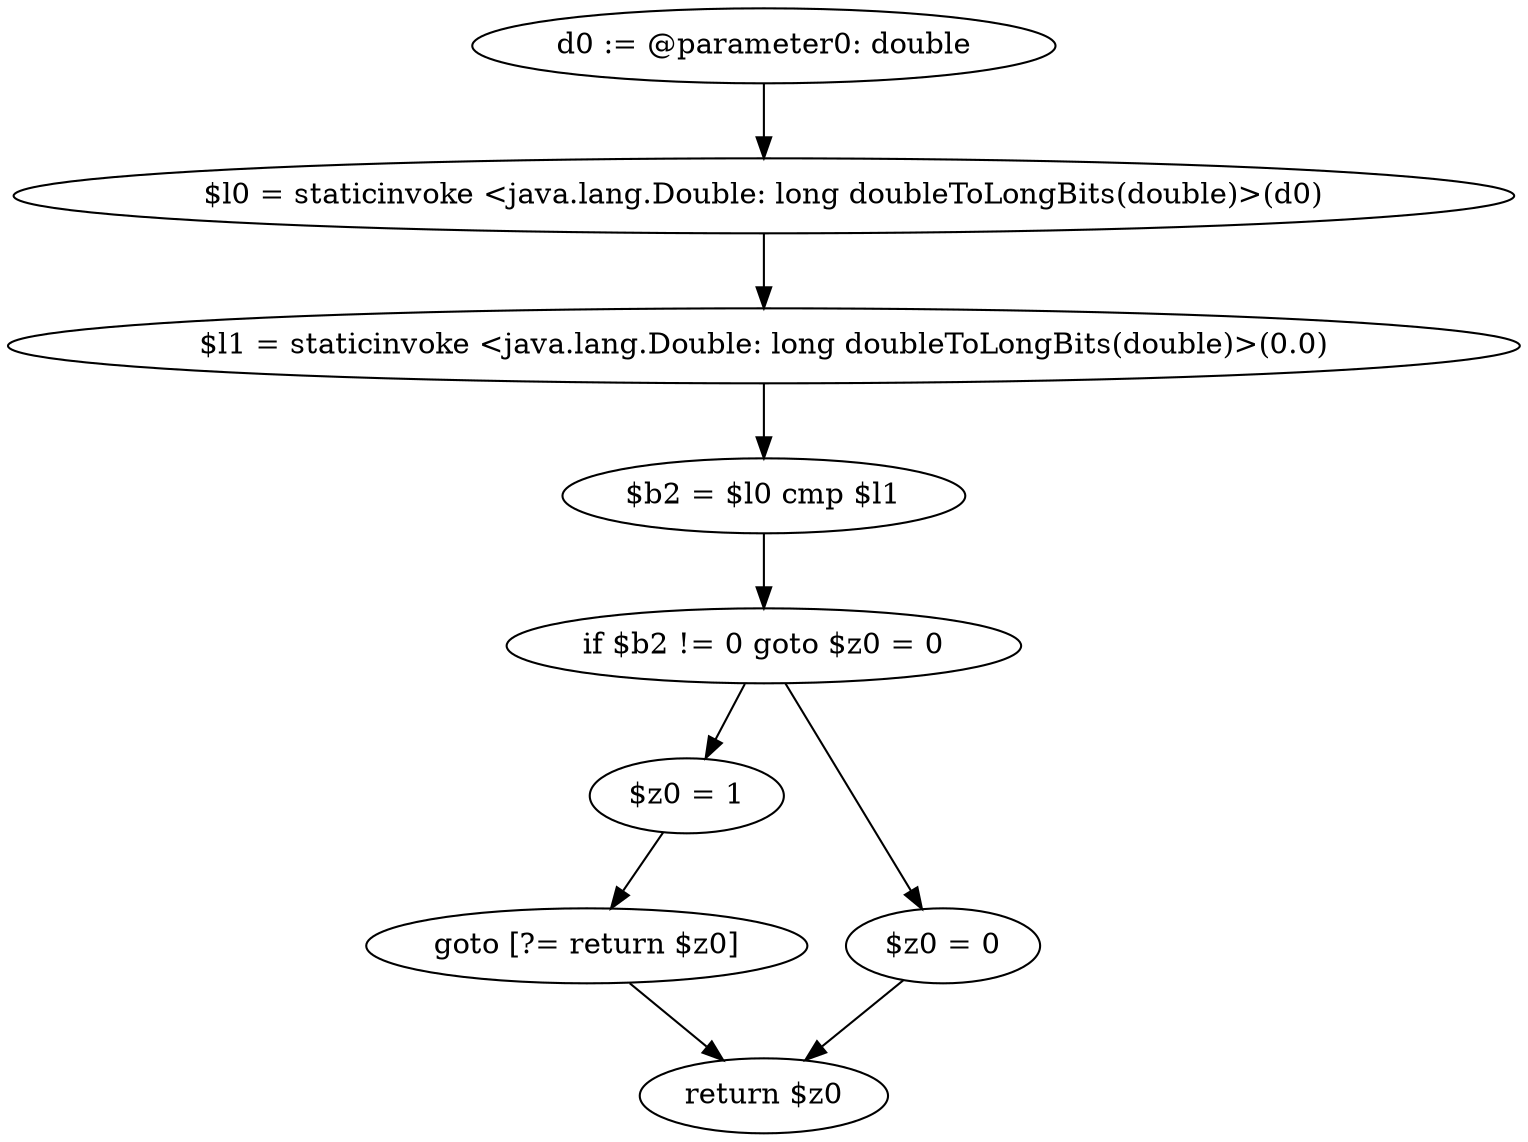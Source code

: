 digraph "unitGraph" {
    "d0 := @parameter0: double"
    "$l0 = staticinvoke <java.lang.Double: long doubleToLongBits(double)>(d0)"
    "$l1 = staticinvoke <java.lang.Double: long doubleToLongBits(double)>(0.0)"
    "$b2 = $l0 cmp $l1"
    "if $b2 != 0 goto $z0 = 0"
    "$z0 = 1"
    "goto [?= return $z0]"
    "$z0 = 0"
    "return $z0"
    "d0 := @parameter0: double"->"$l0 = staticinvoke <java.lang.Double: long doubleToLongBits(double)>(d0)";
    "$l0 = staticinvoke <java.lang.Double: long doubleToLongBits(double)>(d0)"->"$l1 = staticinvoke <java.lang.Double: long doubleToLongBits(double)>(0.0)";
    "$l1 = staticinvoke <java.lang.Double: long doubleToLongBits(double)>(0.0)"->"$b2 = $l0 cmp $l1";
    "$b2 = $l0 cmp $l1"->"if $b2 != 0 goto $z0 = 0";
    "if $b2 != 0 goto $z0 = 0"->"$z0 = 1";
    "if $b2 != 0 goto $z0 = 0"->"$z0 = 0";
    "$z0 = 1"->"goto [?= return $z0]";
    "goto [?= return $z0]"->"return $z0";
    "$z0 = 0"->"return $z0";
}
